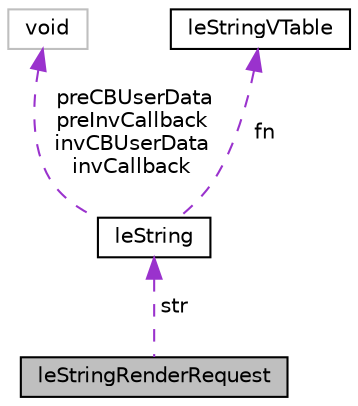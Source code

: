 digraph "leStringRenderRequest"
{
 // LATEX_PDF_SIZE
  edge [fontname="Helvetica",fontsize="10",labelfontname="Helvetica",labelfontsize="10"];
  node [fontname="Helvetica",fontsize="10",shape=record];
  Node1 [label="leStringRenderRequest",height=0.2,width=0.4,color="black", fillcolor="grey75", style="filled", fontcolor="black",tooltip=" "];
  Node2 -> Node1 [dir="back",color="darkorchid3",fontsize="10",style="dashed",label=" str" ,fontname="Helvetica"];
  Node2 [label="leString",height=0.2,width=0.4,color="black", fillcolor="white", style="filled",URL="$structle_string.html",tooltip=" "];
  Node3 -> Node2 [dir="back",color="darkorchid3",fontsize="10",style="dashed",label=" preCBUserData\npreInvCallback\ninvCBUserData\ninvCallback" ,fontname="Helvetica"];
  Node3 [label="void",height=0.2,width=0.4,color="grey75", fillcolor="white", style="filled",tooltip=" "];
  Node4 -> Node2 [dir="back",color="darkorchid3",fontsize="10",style="dashed",label=" fn" ,fontname="Helvetica"];
  Node4 [label="leStringVTable",height=0.2,width=0.4,color="black", fillcolor="white", style="filled",URL="$structle_string_v_table.html",tooltip=" "];
}

